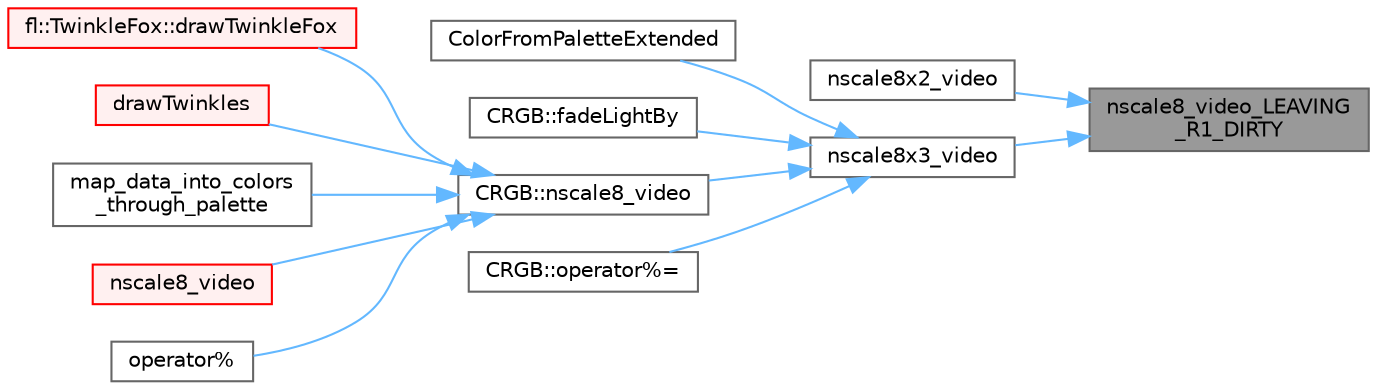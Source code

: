 digraph "nscale8_video_LEAVING_R1_DIRTY"
{
 // LATEX_PDF_SIZE
  bgcolor="transparent";
  edge [fontname=Helvetica,fontsize=10,labelfontname=Helvetica,labelfontsize=10];
  node [fontname=Helvetica,fontsize=10,shape=box,height=0.2,width=0.4];
  rankdir="RL";
  Node1 [id="Node000001",label="nscale8_video_LEAVING\l_R1_DIRTY",height=0.2,width=0.4,color="gray40", fillcolor="grey60", style="filled", fontcolor="black",tooltip="In place modifying version of scale8_video() that does not clean up the R1 register on AVR."];
  Node1 -> Node2 [id="edge1_Node000001_Node000002",dir="back",color="steelblue1",style="solid",tooltip=" "];
  Node2 [id="Node000002",label="nscale8x2_video",height=0.2,width=0.4,color="grey40", fillcolor="white", style="filled",URL="$d0/da8/group___scaling.html#ga4204edd4a3f8aac7124a10f1f5cfccfe",tooltip="Scale two one-byte values by a third one, which is treated as the numerator of a fraction whose demom..."];
  Node1 -> Node3 [id="edge2_Node000001_Node000003",dir="back",color="steelblue1",style="solid",tooltip=" "];
  Node3 [id="Node000003",label="nscale8x3_video",height=0.2,width=0.4,color="grey40", fillcolor="white", style="filled",URL="$d0/da8/group___scaling.html#ga700b7f510f32e8c91385093c436c27d9",tooltip="Scale three one-byte values by a fourth one, which is treated as the numerator of a fraction whose de..."];
  Node3 -> Node4 [id="edge3_Node000003_Node000004",dir="back",color="steelblue1",style="solid",tooltip=" "];
  Node4 [id="Node000004",label="ColorFromPaletteExtended",height=0.2,width=0.4,color="grey40", fillcolor="white", style="filled",URL="$d2/d73/group___palette_colors.html#ga59c2f3e8a12b9eef789c37ae4d5f0182",tooltip="Same as ColorFromPalette, but higher precision."];
  Node3 -> Node5 [id="edge4_Node000003_Node000005",dir="back",color="steelblue1",style="solid",tooltip=" "];
  Node5 [id="Node000005",label="CRGB::fadeLightBy",height=0.2,width=0.4,color="grey40", fillcolor="white", style="filled",URL="$db/d87/group___pixel_types.html#a3b098899b112c2c9a7ad7490992e0d84",tooltip="fadeLightBy is a synonym for nscale8_video(), as a fade instead of a scale"];
  Node3 -> Node6 [id="edge5_Node000003_Node000006",dir="back",color="steelblue1",style="solid",tooltip=" "];
  Node6 [id="Node000006",label="CRGB::nscale8_video",height=0.2,width=0.4,color="grey40", fillcolor="white", style="filled",URL="$db/d87/group___pixel_types.html#a0441d6094ab8f98d800ec789c36b4461",tooltip="Scale down a RGB to N/256ths of it's current brightness using \"video\" dimming rules."];
  Node6 -> Node7 [id="edge6_Node000006_Node000007",dir="back",color="steelblue1",style="solid",tooltip=" "];
  Node7 [id="Node000007",label="fl::TwinkleFox::drawTwinkleFox",height=0.2,width=0.4,color="red", fillcolor="#FFF0F0", style="filled",URL="$de/db5/classfl_1_1_twinkle_fox.html#a67375829d0da55e17d3f74ac9817914d",tooltip=" "];
  Node6 -> Node10 [id="edge7_Node000006_Node000010",dir="back",color="steelblue1",style="solid",tooltip=" "];
  Node10 [id="Node000010",label="drawTwinkles",height=0.2,width=0.4,color="red", fillcolor="#FFF0F0", style="filled",URL="$d4/dd0/_twinkle_fox_8ino.html#a6d0a3407d4b43c23c7bdd4aac9fc76fd",tooltip=" "];
  Node6 -> Node12 [id="edge8_Node000006_Node000012",dir="back",color="steelblue1",style="solid",tooltip=" "];
  Node12 [id="Node000012",label="map_data_into_colors\l_through_palette",height=0.2,width=0.4,color="grey40", fillcolor="white", style="filled",URL="$d2/d73/group___palette_colors.html#gaf34a692bbec05b697dc9c06d8bb0f74f",tooltip="Maps an array of palette color indexes into an array of LED colors."];
  Node6 -> Node13 [id="edge9_Node000006_Node000013",dir="back",color="steelblue1",style="solid",tooltip=" "];
  Node13 [id="Node000013",label="nscale8_video",height=0.2,width=0.4,color="red", fillcolor="#FFF0F0", style="filled",URL="$d3/d1c/group___color_fades.html#ga956be37436f2b9c06c99d24263ef8e83",tooltip="Scale the brightness of an array of pixels all at once."];
  Node6 -> Node16 [id="edge10_Node000006_Node000016",dir="back",color="steelblue1",style="solid",tooltip=" "];
  Node16 [id="Node000016",label="operator%",height=0.2,width=0.4,color="grey40", fillcolor="white", style="filled",URL="$db/d87/group___pixel_types.html#ga3dab64b7dfff8c31e3ec8c3c20eec465",tooltip="Scale using CRGB::nscale8_video()"];
  Node3 -> Node17 [id="edge11_Node000003_Node000017",dir="back",color="steelblue1",style="solid",tooltip=" "];
  Node17 [id="Node000017",label="CRGB::operator%=",height=0.2,width=0.4,color="grey40", fillcolor="white", style="filled",URL="$db/d87/group___pixel_types.html#ac7a79509725b4d54f710e757a15f2a97",tooltip="%= is a synonym for nscale8_video()."];
}
